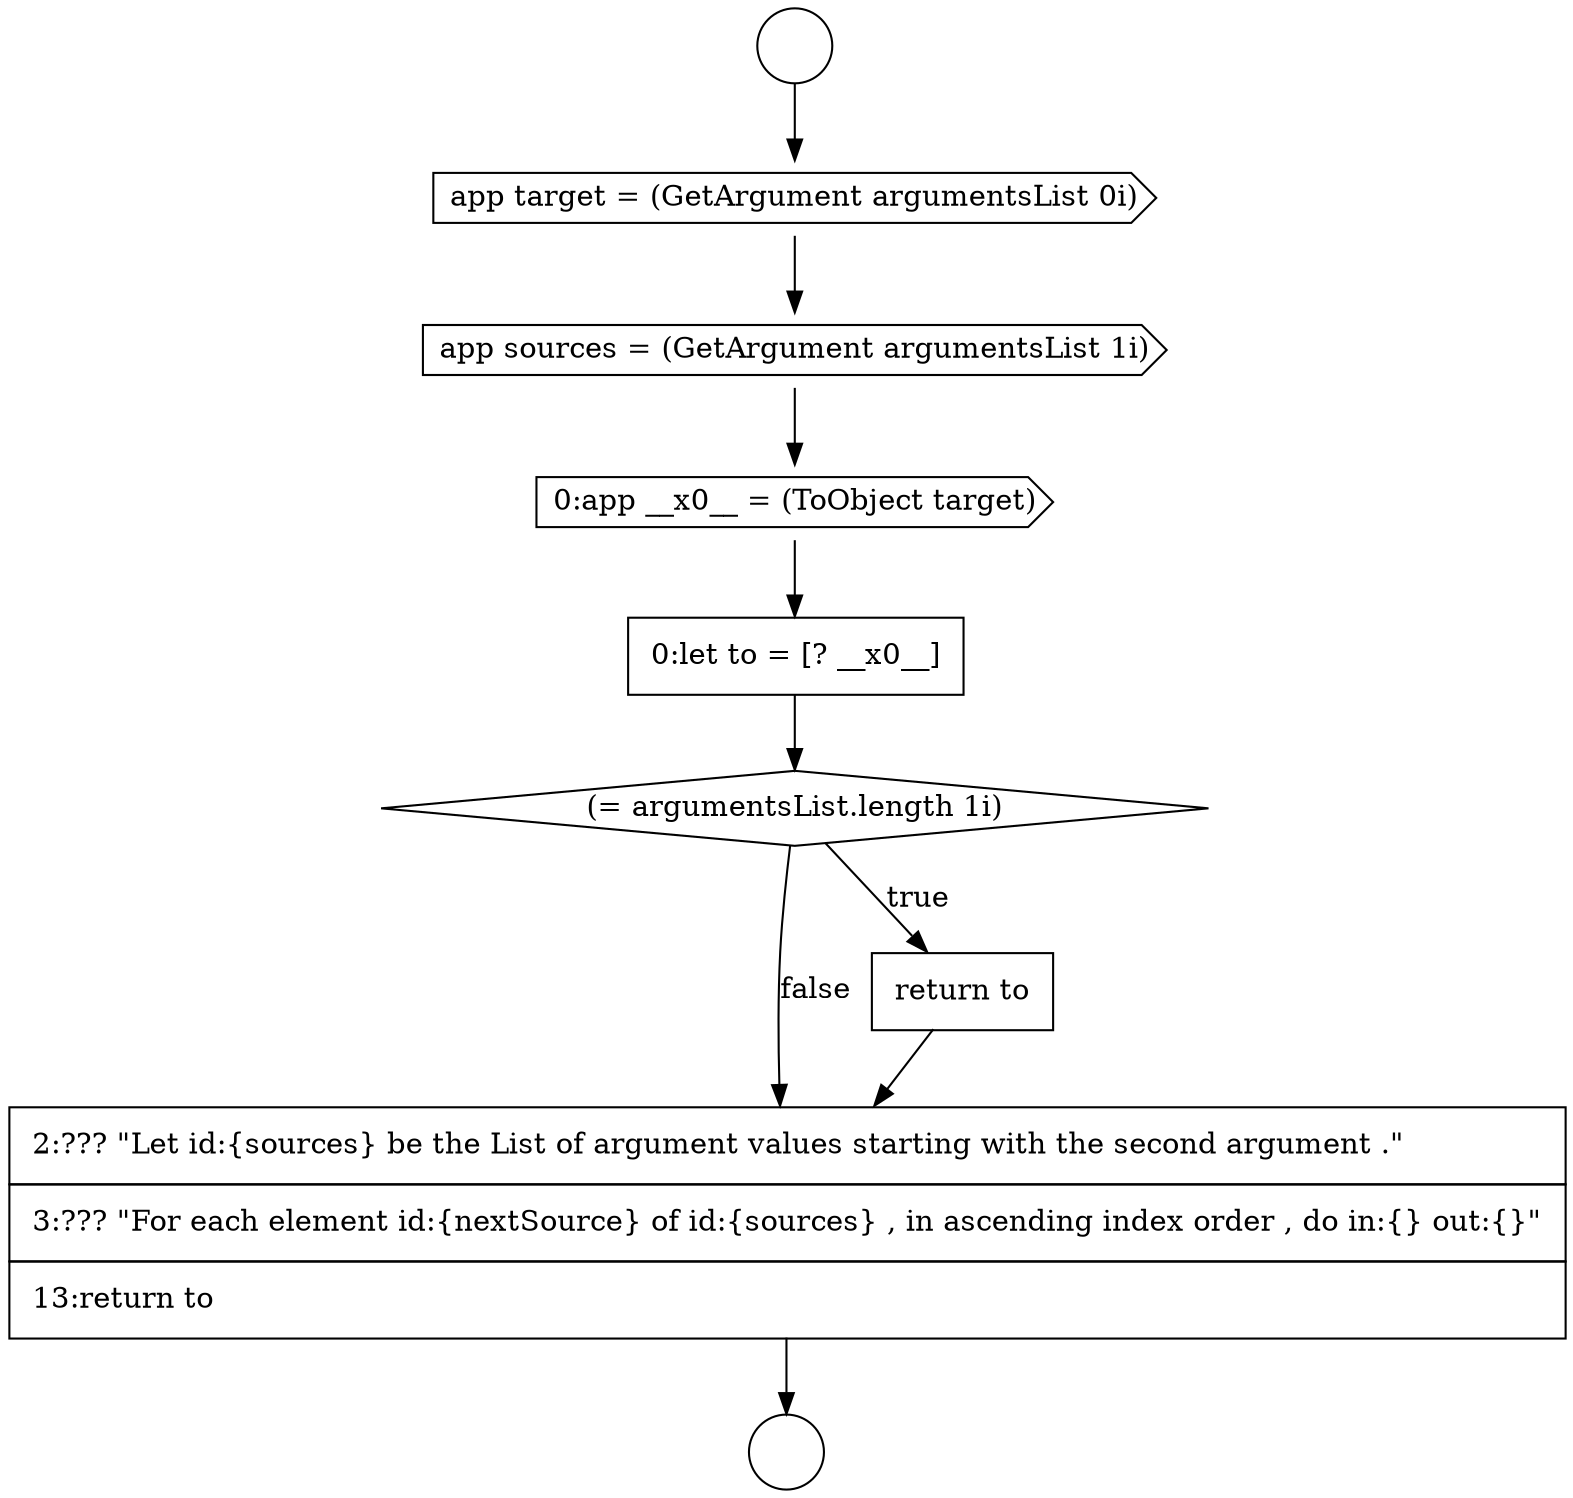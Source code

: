 digraph {
  node10609 [shape=none, margin=0, label=<<font color="black">
    <table border="0" cellborder="1" cellspacing="0" cellpadding="10">
      <tr><td align="left">0:let to = [? __x0__]</td></tr>
    </table>
  </font>> color="black" fillcolor="white" style=filled]
  node10606 [shape=cds, label=<<font color="black">app target = (GetArgument argumentsList 0i)</font>> color="black" fillcolor="white" style=filled]
  node10612 [shape=none, margin=0, label=<<font color="black">
    <table border="0" cellborder="1" cellspacing="0" cellpadding="10">
      <tr><td align="left">2:??? &quot;Let id:{sources} be the List of argument values starting with the second argument .&quot;</td></tr>
      <tr><td align="left">3:??? &quot;For each element id:{nextSource} of id:{sources} , in ascending index order , do in:{} out:{}&quot;</td></tr>
      <tr><td align="left">13:return to</td></tr>
    </table>
  </font>> color="black" fillcolor="white" style=filled]
  node10607 [shape=cds, label=<<font color="black">app sources = (GetArgument argumentsList 1i)</font>> color="black" fillcolor="white" style=filled]
  node10611 [shape=none, margin=0, label=<<font color="black">
    <table border="0" cellborder="1" cellspacing="0" cellpadding="10">
      <tr><td align="left">return to</td></tr>
    </table>
  </font>> color="black" fillcolor="white" style=filled]
  node10604 [shape=circle label=" " color="black" fillcolor="white" style=filled]
  node10608 [shape=cds, label=<<font color="black">0:app __x0__ = (ToObject target)</font>> color="black" fillcolor="white" style=filled]
  node10605 [shape=circle label=" " color="black" fillcolor="white" style=filled]
  node10610 [shape=diamond, label=<<font color="black">(= argumentsList.length 1i)</font>> color="black" fillcolor="white" style=filled]
  node10606 -> node10607 [ color="black"]
  node10611 -> node10612 [ color="black"]
  node10607 -> node10608 [ color="black"]
  node10612 -> node10605 [ color="black"]
  node10608 -> node10609 [ color="black"]
  node10610 -> node10611 [label=<<font color="black">true</font>> color="black"]
  node10610 -> node10612 [label=<<font color="black">false</font>> color="black"]
  node10609 -> node10610 [ color="black"]
  node10604 -> node10606 [ color="black"]
}
